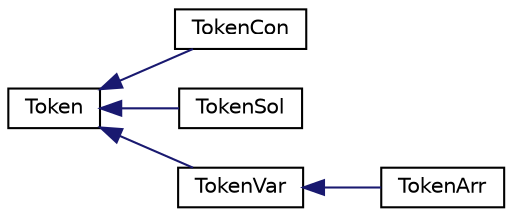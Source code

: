 digraph "Graphical Class Hierarchy"
{
  edge [fontname="Helvetica",fontsize="10",labelfontname="Helvetica",labelfontsize="10"];
  node [fontname="Helvetica",fontsize="10",shape=record];
  rankdir="LR";
  Node1 [label="Token",height=0.2,width=0.4,color="black", fillcolor="white", style="filled",URL="$db/dc1/class_token.html"];
  Node1 -> Node2 [dir="back",color="midnightblue",fontsize="10",style="solid",fontname="Helvetica"];
  Node2 [label="TokenCon",height=0.2,width=0.4,color="black", fillcolor="white", style="filled",URL="$d4/d1b/class_token_con.html"];
  Node1 -> Node3 [dir="back",color="midnightblue",fontsize="10",style="solid",fontname="Helvetica"];
  Node3 [label="TokenSol",height=0.2,width=0.4,color="black", fillcolor="white", style="filled",URL="$d2/d0e/class_token_sol.html"];
  Node1 -> Node4 [dir="back",color="midnightblue",fontsize="10",style="solid",fontname="Helvetica"];
  Node4 [label="TokenVar",height=0.2,width=0.4,color="black", fillcolor="white", style="filled",URL="$d3/d0b/class_token_var.html"];
  Node4 -> Node5 [dir="back",color="midnightblue",fontsize="10",style="solid",fontname="Helvetica"];
  Node5 [label="TokenArr",height=0.2,width=0.4,color="black", fillcolor="white", style="filled",URL="$d8/d80/class_token_arr.html"];
}
